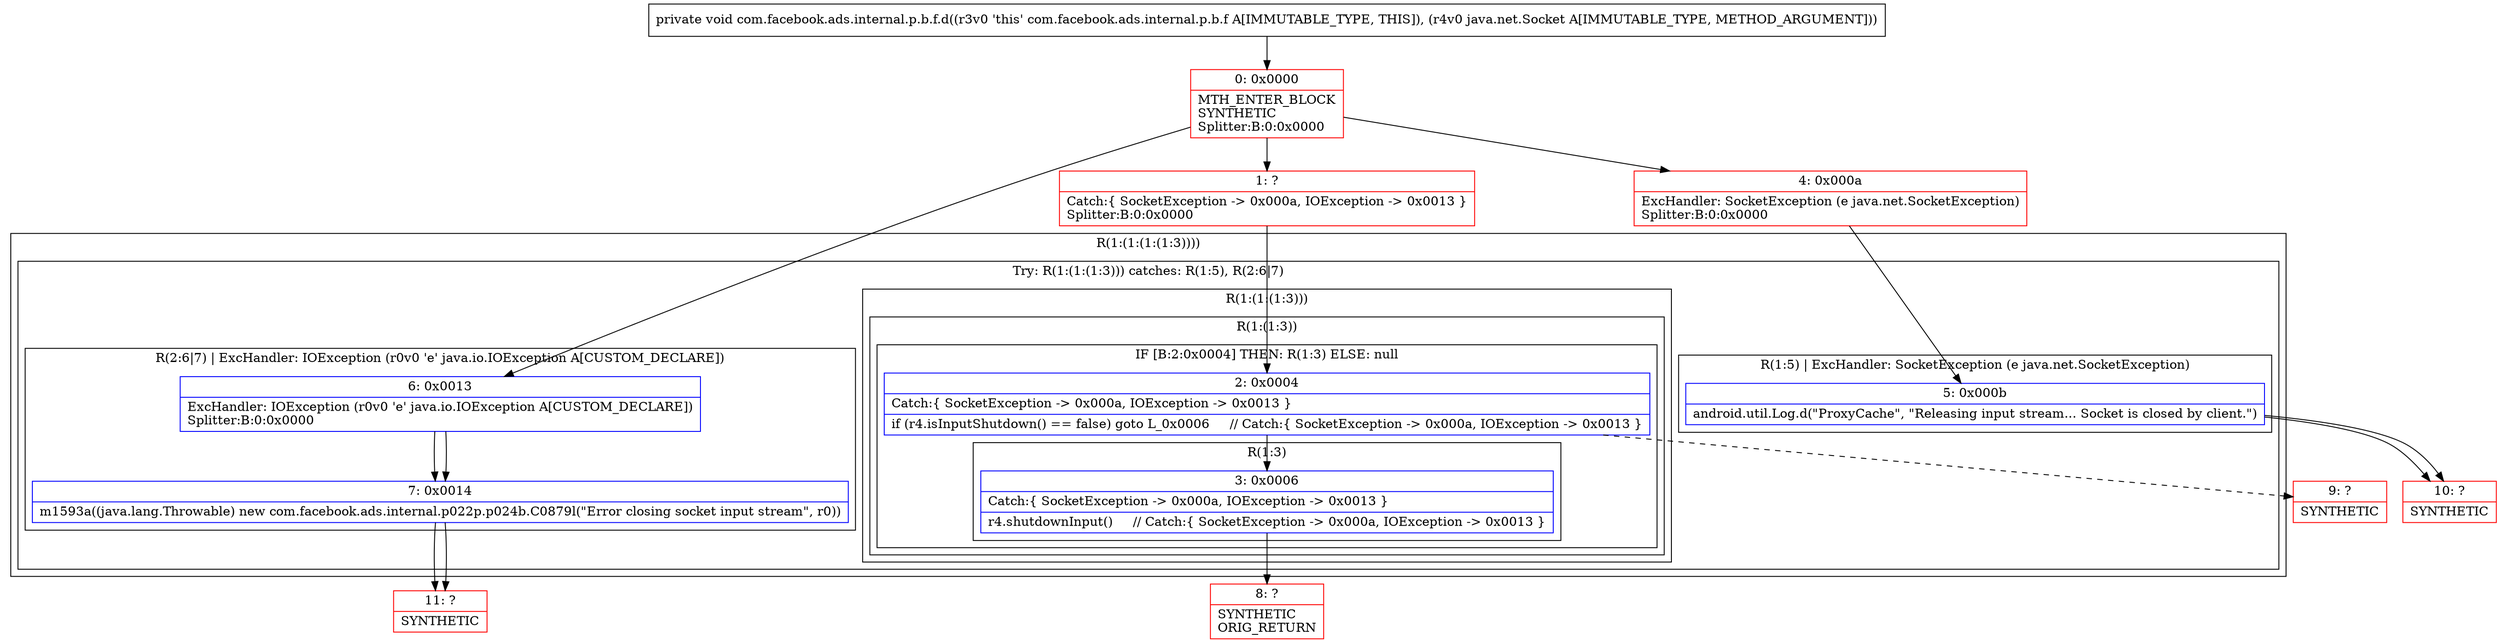 digraph "CFG forcom.facebook.ads.internal.p.b.f.d(Ljava\/net\/Socket;)V" {
subgraph cluster_Region_1178342655 {
label = "R(1:(1:(1:(1:3))))";
node [shape=record,color=blue];
subgraph cluster_TryCatchRegion_1774310721 {
label = "Try: R(1:(1:(1:3))) catches: R(1:5), R(2:6|7)";
node [shape=record,color=blue];
subgraph cluster_Region_775040404 {
label = "R(1:(1:(1:3)))";
node [shape=record,color=blue];
subgraph cluster_Region_442241472 {
label = "R(1:(1:3))";
node [shape=record,color=blue];
subgraph cluster_IfRegion_1021404568 {
label = "IF [B:2:0x0004] THEN: R(1:3) ELSE: null";
node [shape=record,color=blue];
Node_2 [shape=record,label="{2\:\ 0x0004|Catch:\{ SocketException \-\> 0x000a, IOException \-\> 0x0013 \}\l|if (r4.isInputShutdown() == false) goto L_0x0006     \/\/ Catch:\{ SocketException \-\> 0x000a, IOException \-\> 0x0013 \}\l}"];
subgraph cluster_Region_1542313112 {
label = "R(1:3)";
node [shape=record,color=blue];
Node_3 [shape=record,label="{3\:\ 0x0006|Catch:\{ SocketException \-\> 0x000a, IOException \-\> 0x0013 \}\l|r4.shutdownInput()     \/\/ Catch:\{ SocketException \-\> 0x000a, IOException \-\> 0x0013 \}\l}"];
}
}
}
}
subgraph cluster_Region_1678511356 {
label = "R(1:5) | ExcHandler: SocketException (e java.net.SocketException)\l";
node [shape=record,color=blue];
Node_5 [shape=record,label="{5\:\ 0x000b|android.util.Log.d(\"ProxyCache\", \"Releasing input stream... Socket is closed by client.\")\l}"];
}
subgraph cluster_Region_505729964 {
label = "R(2:6|7) | ExcHandler: IOException (r0v0 'e' java.io.IOException A[CUSTOM_DECLARE])\l";
node [shape=record,color=blue];
Node_6 [shape=record,label="{6\:\ 0x0013|ExcHandler: IOException (r0v0 'e' java.io.IOException A[CUSTOM_DECLARE])\lSplitter:B:0:0x0000\l}"];
Node_7 [shape=record,label="{7\:\ 0x0014|m1593a((java.lang.Throwable) new com.facebook.ads.internal.p022p.p024b.C0879l(\"Error closing socket input stream\", r0))\l}"];
}
}
}
subgraph cluster_Region_1678511356 {
label = "R(1:5) | ExcHandler: SocketException (e java.net.SocketException)\l";
node [shape=record,color=blue];
Node_5 [shape=record,label="{5\:\ 0x000b|android.util.Log.d(\"ProxyCache\", \"Releasing input stream... Socket is closed by client.\")\l}"];
}
subgraph cluster_Region_505729964 {
label = "R(2:6|7) | ExcHandler: IOException (r0v0 'e' java.io.IOException A[CUSTOM_DECLARE])\l";
node [shape=record,color=blue];
Node_6 [shape=record,label="{6\:\ 0x0013|ExcHandler: IOException (r0v0 'e' java.io.IOException A[CUSTOM_DECLARE])\lSplitter:B:0:0x0000\l}"];
Node_7 [shape=record,label="{7\:\ 0x0014|m1593a((java.lang.Throwable) new com.facebook.ads.internal.p022p.p024b.C0879l(\"Error closing socket input stream\", r0))\l}"];
}
Node_0 [shape=record,color=red,label="{0\:\ 0x0000|MTH_ENTER_BLOCK\lSYNTHETIC\lSplitter:B:0:0x0000\l}"];
Node_1 [shape=record,color=red,label="{1\:\ ?|Catch:\{ SocketException \-\> 0x000a, IOException \-\> 0x0013 \}\lSplitter:B:0:0x0000\l}"];
Node_4 [shape=record,color=red,label="{4\:\ 0x000a|ExcHandler: SocketException (e java.net.SocketException)\lSplitter:B:0:0x0000\l}"];
Node_8 [shape=record,color=red,label="{8\:\ ?|SYNTHETIC\lORIG_RETURN\l}"];
Node_9 [shape=record,color=red,label="{9\:\ ?|SYNTHETIC\l}"];
Node_10 [shape=record,color=red,label="{10\:\ ?|SYNTHETIC\l}"];
Node_11 [shape=record,color=red,label="{11\:\ ?|SYNTHETIC\l}"];
MethodNode[shape=record,label="{private void com.facebook.ads.internal.p.b.f.d((r3v0 'this' com.facebook.ads.internal.p.b.f A[IMMUTABLE_TYPE, THIS]), (r4v0 java.net.Socket A[IMMUTABLE_TYPE, METHOD_ARGUMENT])) }"];
MethodNode -> Node_0;
Node_2 -> Node_3;
Node_2 -> Node_9[style=dashed];
Node_3 -> Node_8;
Node_5 -> Node_10;
Node_6 -> Node_7;
Node_7 -> Node_11;
Node_5 -> Node_10;
Node_6 -> Node_7;
Node_7 -> Node_11;
Node_0 -> Node_1;
Node_0 -> Node_4;
Node_0 -> Node_6;
Node_1 -> Node_2;
Node_4 -> Node_5;
}

